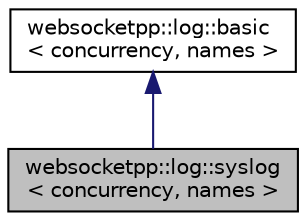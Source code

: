 digraph "websocketpp::log::syslog&lt; concurrency, names &gt;"
{
  edge [fontname="Helvetica",fontsize="10",labelfontname="Helvetica",labelfontsize="10"];
  node [fontname="Helvetica",fontsize="10",shape=record];
  Node2 [label="websocketpp::log::syslog\l\< concurrency, names \>",height=0.2,width=0.4,color="black", fillcolor="grey75", style="filled", fontcolor="black"];
  Node3 -> Node2 [dir="back",color="midnightblue",fontsize="10",style="solid",fontname="Helvetica"];
  Node3 [label="websocketpp::log::basic\l\< concurrency, names \>",height=0.2,width=0.4,color="black", fillcolor="white", style="filled",URL="$classwebsocketpp_1_1log_1_1basic.html",tooltip="Basic logger that outputs to an ostream. "];
}
